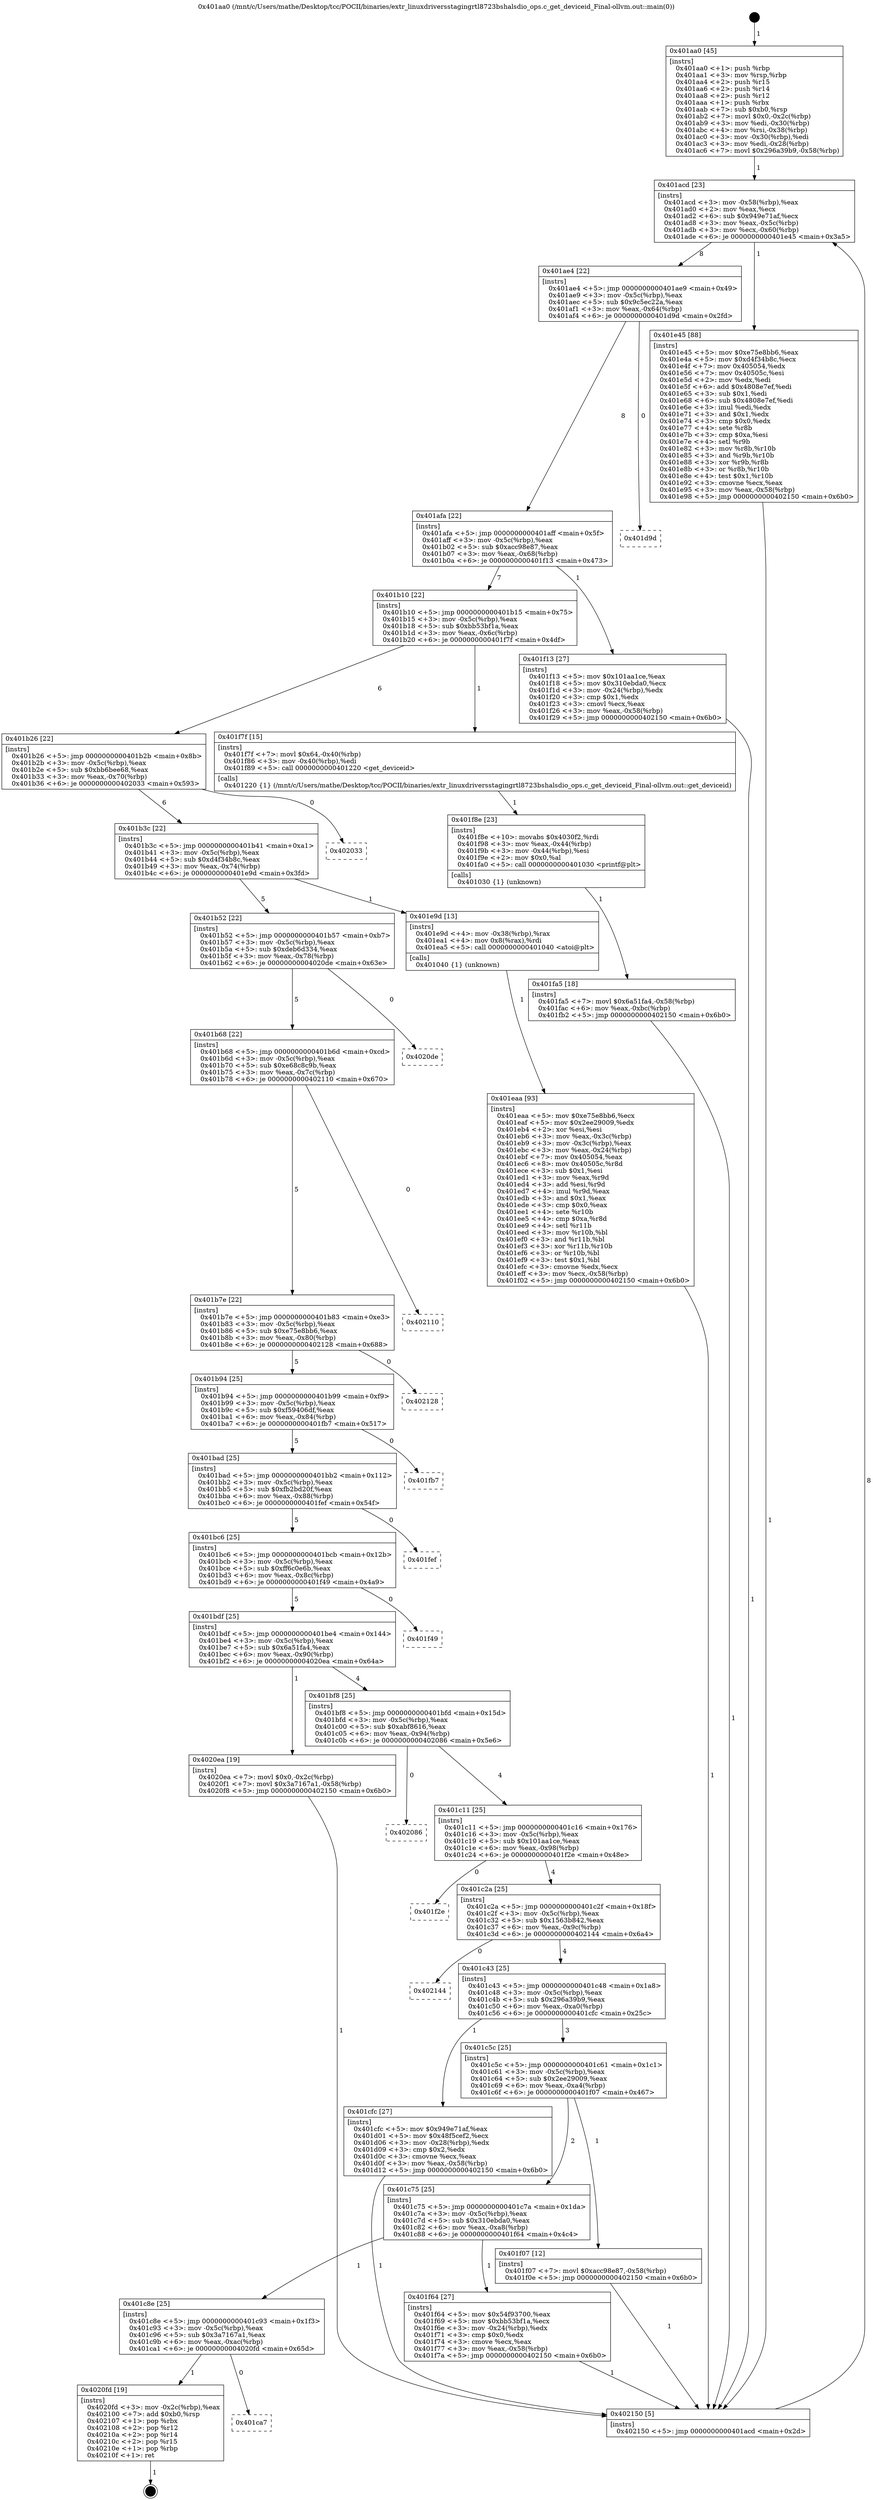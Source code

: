 digraph "0x401aa0" {
  label = "0x401aa0 (/mnt/c/Users/mathe/Desktop/tcc/POCII/binaries/extr_linuxdriversstagingrtl8723bshalsdio_ops.c_get_deviceid_Final-ollvm.out::main(0))"
  labelloc = "t"
  node[shape=record]

  Entry [label="",width=0.3,height=0.3,shape=circle,fillcolor=black,style=filled]
  "0x401acd" [label="{
     0x401acd [23]\l
     | [instrs]\l
     &nbsp;&nbsp;0x401acd \<+3\>: mov -0x58(%rbp),%eax\l
     &nbsp;&nbsp;0x401ad0 \<+2\>: mov %eax,%ecx\l
     &nbsp;&nbsp;0x401ad2 \<+6\>: sub $0x949e71af,%ecx\l
     &nbsp;&nbsp;0x401ad8 \<+3\>: mov %eax,-0x5c(%rbp)\l
     &nbsp;&nbsp;0x401adb \<+3\>: mov %ecx,-0x60(%rbp)\l
     &nbsp;&nbsp;0x401ade \<+6\>: je 0000000000401e45 \<main+0x3a5\>\l
  }"]
  "0x401e45" [label="{
     0x401e45 [88]\l
     | [instrs]\l
     &nbsp;&nbsp;0x401e45 \<+5\>: mov $0xe75e8bb6,%eax\l
     &nbsp;&nbsp;0x401e4a \<+5\>: mov $0xd4f34b8c,%ecx\l
     &nbsp;&nbsp;0x401e4f \<+7\>: mov 0x405054,%edx\l
     &nbsp;&nbsp;0x401e56 \<+7\>: mov 0x40505c,%esi\l
     &nbsp;&nbsp;0x401e5d \<+2\>: mov %edx,%edi\l
     &nbsp;&nbsp;0x401e5f \<+6\>: add $0x4808e7ef,%edi\l
     &nbsp;&nbsp;0x401e65 \<+3\>: sub $0x1,%edi\l
     &nbsp;&nbsp;0x401e68 \<+6\>: sub $0x4808e7ef,%edi\l
     &nbsp;&nbsp;0x401e6e \<+3\>: imul %edi,%edx\l
     &nbsp;&nbsp;0x401e71 \<+3\>: and $0x1,%edx\l
     &nbsp;&nbsp;0x401e74 \<+3\>: cmp $0x0,%edx\l
     &nbsp;&nbsp;0x401e77 \<+4\>: sete %r8b\l
     &nbsp;&nbsp;0x401e7b \<+3\>: cmp $0xa,%esi\l
     &nbsp;&nbsp;0x401e7e \<+4\>: setl %r9b\l
     &nbsp;&nbsp;0x401e82 \<+3\>: mov %r8b,%r10b\l
     &nbsp;&nbsp;0x401e85 \<+3\>: and %r9b,%r10b\l
     &nbsp;&nbsp;0x401e88 \<+3\>: xor %r9b,%r8b\l
     &nbsp;&nbsp;0x401e8b \<+3\>: or %r8b,%r10b\l
     &nbsp;&nbsp;0x401e8e \<+4\>: test $0x1,%r10b\l
     &nbsp;&nbsp;0x401e92 \<+3\>: cmovne %ecx,%eax\l
     &nbsp;&nbsp;0x401e95 \<+3\>: mov %eax,-0x58(%rbp)\l
     &nbsp;&nbsp;0x401e98 \<+5\>: jmp 0000000000402150 \<main+0x6b0\>\l
  }"]
  "0x401ae4" [label="{
     0x401ae4 [22]\l
     | [instrs]\l
     &nbsp;&nbsp;0x401ae4 \<+5\>: jmp 0000000000401ae9 \<main+0x49\>\l
     &nbsp;&nbsp;0x401ae9 \<+3\>: mov -0x5c(%rbp),%eax\l
     &nbsp;&nbsp;0x401aec \<+5\>: sub $0x9c5ec22a,%eax\l
     &nbsp;&nbsp;0x401af1 \<+3\>: mov %eax,-0x64(%rbp)\l
     &nbsp;&nbsp;0x401af4 \<+6\>: je 0000000000401d9d \<main+0x2fd\>\l
  }"]
  Exit [label="",width=0.3,height=0.3,shape=circle,fillcolor=black,style=filled,peripheries=2]
  "0x401d9d" [label="{
     0x401d9d\l
  }", style=dashed]
  "0x401afa" [label="{
     0x401afa [22]\l
     | [instrs]\l
     &nbsp;&nbsp;0x401afa \<+5\>: jmp 0000000000401aff \<main+0x5f\>\l
     &nbsp;&nbsp;0x401aff \<+3\>: mov -0x5c(%rbp),%eax\l
     &nbsp;&nbsp;0x401b02 \<+5\>: sub $0xacc98e87,%eax\l
     &nbsp;&nbsp;0x401b07 \<+3\>: mov %eax,-0x68(%rbp)\l
     &nbsp;&nbsp;0x401b0a \<+6\>: je 0000000000401f13 \<main+0x473\>\l
  }"]
  "0x401ca7" [label="{
     0x401ca7\l
  }", style=dashed]
  "0x401f13" [label="{
     0x401f13 [27]\l
     | [instrs]\l
     &nbsp;&nbsp;0x401f13 \<+5\>: mov $0x101aa1ce,%eax\l
     &nbsp;&nbsp;0x401f18 \<+5\>: mov $0x310ebda0,%ecx\l
     &nbsp;&nbsp;0x401f1d \<+3\>: mov -0x24(%rbp),%edx\l
     &nbsp;&nbsp;0x401f20 \<+3\>: cmp $0x1,%edx\l
     &nbsp;&nbsp;0x401f23 \<+3\>: cmovl %ecx,%eax\l
     &nbsp;&nbsp;0x401f26 \<+3\>: mov %eax,-0x58(%rbp)\l
     &nbsp;&nbsp;0x401f29 \<+5\>: jmp 0000000000402150 \<main+0x6b0\>\l
  }"]
  "0x401b10" [label="{
     0x401b10 [22]\l
     | [instrs]\l
     &nbsp;&nbsp;0x401b10 \<+5\>: jmp 0000000000401b15 \<main+0x75\>\l
     &nbsp;&nbsp;0x401b15 \<+3\>: mov -0x5c(%rbp),%eax\l
     &nbsp;&nbsp;0x401b18 \<+5\>: sub $0xbb53bf1a,%eax\l
     &nbsp;&nbsp;0x401b1d \<+3\>: mov %eax,-0x6c(%rbp)\l
     &nbsp;&nbsp;0x401b20 \<+6\>: je 0000000000401f7f \<main+0x4df\>\l
  }"]
  "0x4020fd" [label="{
     0x4020fd [19]\l
     | [instrs]\l
     &nbsp;&nbsp;0x4020fd \<+3\>: mov -0x2c(%rbp),%eax\l
     &nbsp;&nbsp;0x402100 \<+7\>: add $0xb0,%rsp\l
     &nbsp;&nbsp;0x402107 \<+1\>: pop %rbx\l
     &nbsp;&nbsp;0x402108 \<+2\>: pop %r12\l
     &nbsp;&nbsp;0x40210a \<+2\>: pop %r14\l
     &nbsp;&nbsp;0x40210c \<+2\>: pop %r15\l
     &nbsp;&nbsp;0x40210e \<+1\>: pop %rbp\l
     &nbsp;&nbsp;0x40210f \<+1\>: ret\l
  }"]
  "0x401f7f" [label="{
     0x401f7f [15]\l
     | [instrs]\l
     &nbsp;&nbsp;0x401f7f \<+7\>: movl $0x64,-0x40(%rbp)\l
     &nbsp;&nbsp;0x401f86 \<+3\>: mov -0x40(%rbp),%edi\l
     &nbsp;&nbsp;0x401f89 \<+5\>: call 0000000000401220 \<get_deviceid\>\l
     | [calls]\l
     &nbsp;&nbsp;0x401220 \{1\} (/mnt/c/Users/mathe/Desktop/tcc/POCII/binaries/extr_linuxdriversstagingrtl8723bshalsdio_ops.c_get_deviceid_Final-ollvm.out::get_deviceid)\l
  }"]
  "0x401b26" [label="{
     0x401b26 [22]\l
     | [instrs]\l
     &nbsp;&nbsp;0x401b26 \<+5\>: jmp 0000000000401b2b \<main+0x8b\>\l
     &nbsp;&nbsp;0x401b2b \<+3\>: mov -0x5c(%rbp),%eax\l
     &nbsp;&nbsp;0x401b2e \<+5\>: sub $0xbb6bee68,%eax\l
     &nbsp;&nbsp;0x401b33 \<+3\>: mov %eax,-0x70(%rbp)\l
     &nbsp;&nbsp;0x401b36 \<+6\>: je 0000000000402033 \<main+0x593\>\l
  }"]
  "0x401fa5" [label="{
     0x401fa5 [18]\l
     | [instrs]\l
     &nbsp;&nbsp;0x401fa5 \<+7\>: movl $0x6a51fa4,-0x58(%rbp)\l
     &nbsp;&nbsp;0x401fac \<+6\>: mov %eax,-0xbc(%rbp)\l
     &nbsp;&nbsp;0x401fb2 \<+5\>: jmp 0000000000402150 \<main+0x6b0\>\l
  }"]
  "0x402033" [label="{
     0x402033\l
  }", style=dashed]
  "0x401b3c" [label="{
     0x401b3c [22]\l
     | [instrs]\l
     &nbsp;&nbsp;0x401b3c \<+5\>: jmp 0000000000401b41 \<main+0xa1\>\l
     &nbsp;&nbsp;0x401b41 \<+3\>: mov -0x5c(%rbp),%eax\l
     &nbsp;&nbsp;0x401b44 \<+5\>: sub $0xd4f34b8c,%eax\l
     &nbsp;&nbsp;0x401b49 \<+3\>: mov %eax,-0x74(%rbp)\l
     &nbsp;&nbsp;0x401b4c \<+6\>: je 0000000000401e9d \<main+0x3fd\>\l
  }"]
  "0x401f8e" [label="{
     0x401f8e [23]\l
     | [instrs]\l
     &nbsp;&nbsp;0x401f8e \<+10\>: movabs $0x4030f2,%rdi\l
     &nbsp;&nbsp;0x401f98 \<+3\>: mov %eax,-0x44(%rbp)\l
     &nbsp;&nbsp;0x401f9b \<+3\>: mov -0x44(%rbp),%esi\l
     &nbsp;&nbsp;0x401f9e \<+2\>: mov $0x0,%al\l
     &nbsp;&nbsp;0x401fa0 \<+5\>: call 0000000000401030 \<printf@plt\>\l
     | [calls]\l
     &nbsp;&nbsp;0x401030 \{1\} (unknown)\l
  }"]
  "0x401e9d" [label="{
     0x401e9d [13]\l
     | [instrs]\l
     &nbsp;&nbsp;0x401e9d \<+4\>: mov -0x38(%rbp),%rax\l
     &nbsp;&nbsp;0x401ea1 \<+4\>: mov 0x8(%rax),%rdi\l
     &nbsp;&nbsp;0x401ea5 \<+5\>: call 0000000000401040 \<atoi@plt\>\l
     | [calls]\l
     &nbsp;&nbsp;0x401040 \{1\} (unknown)\l
  }"]
  "0x401b52" [label="{
     0x401b52 [22]\l
     | [instrs]\l
     &nbsp;&nbsp;0x401b52 \<+5\>: jmp 0000000000401b57 \<main+0xb7\>\l
     &nbsp;&nbsp;0x401b57 \<+3\>: mov -0x5c(%rbp),%eax\l
     &nbsp;&nbsp;0x401b5a \<+5\>: sub $0xdeb6d334,%eax\l
     &nbsp;&nbsp;0x401b5f \<+3\>: mov %eax,-0x78(%rbp)\l
     &nbsp;&nbsp;0x401b62 \<+6\>: je 00000000004020de \<main+0x63e\>\l
  }"]
  "0x401c8e" [label="{
     0x401c8e [25]\l
     | [instrs]\l
     &nbsp;&nbsp;0x401c8e \<+5\>: jmp 0000000000401c93 \<main+0x1f3\>\l
     &nbsp;&nbsp;0x401c93 \<+3\>: mov -0x5c(%rbp),%eax\l
     &nbsp;&nbsp;0x401c96 \<+5\>: sub $0x3a7167a1,%eax\l
     &nbsp;&nbsp;0x401c9b \<+6\>: mov %eax,-0xac(%rbp)\l
     &nbsp;&nbsp;0x401ca1 \<+6\>: je 00000000004020fd \<main+0x65d\>\l
  }"]
  "0x4020de" [label="{
     0x4020de\l
  }", style=dashed]
  "0x401b68" [label="{
     0x401b68 [22]\l
     | [instrs]\l
     &nbsp;&nbsp;0x401b68 \<+5\>: jmp 0000000000401b6d \<main+0xcd\>\l
     &nbsp;&nbsp;0x401b6d \<+3\>: mov -0x5c(%rbp),%eax\l
     &nbsp;&nbsp;0x401b70 \<+5\>: sub $0xe68c8c9b,%eax\l
     &nbsp;&nbsp;0x401b75 \<+3\>: mov %eax,-0x7c(%rbp)\l
     &nbsp;&nbsp;0x401b78 \<+6\>: je 0000000000402110 \<main+0x670\>\l
  }"]
  "0x401f64" [label="{
     0x401f64 [27]\l
     | [instrs]\l
     &nbsp;&nbsp;0x401f64 \<+5\>: mov $0x54f93700,%eax\l
     &nbsp;&nbsp;0x401f69 \<+5\>: mov $0xbb53bf1a,%ecx\l
     &nbsp;&nbsp;0x401f6e \<+3\>: mov -0x24(%rbp),%edx\l
     &nbsp;&nbsp;0x401f71 \<+3\>: cmp $0x0,%edx\l
     &nbsp;&nbsp;0x401f74 \<+3\>: cmove %ecx,%eax\l
     &nbsp;&nbsp;0x401f77 \<+3\>: mov %eax,-0x58(%rbp)\l
     &nbsp;&nbsp;0x401f7a \<+5\>: jmp 0000000000402150 \<main+0x6b0\>\l
  }"]
  "0x402110" [label="{
     0x402110\l
  }", style=dashed]
  "0x401b7e" [label="{
     0x401b7e [22]\l
     | [instrs]\l
     &nbsp;&nbsp;0x401b7e \<+5\>: jmp 0000000000401b83 \<main+0xe3\>\l
     &nbsp;&nbsp;0x401b83 \<+3\>: mov -0x5c(%rbp),%eax\l
     &nbsp;&nbsp;0x401b86 \<+5\>: sub $0xe75e8bb6,%eax\l
     &nbsp;&nbsp;0x401b8b \<+3\>: mov %eax,-0x80(%rbp)\l
     &nbsp;&nbsp;0x401b8e \<+6\>: je 0000000000402128 \<main+0x688\>\l
  }"]
  "0x401c75" [label="{
     0x401c75 [25]\l
     | [instrs]\l
     &nbsp;&nbsp;0x401c75 \<+5\>: jmp 0000000000401c7a \<main+0x1da\>\l
     &nbsp;&nbsp;0x401c7a \<+3\>: mov -0x5c(%rbp),%eax\l
     &nbsp;&nbsp;0x401c7d \<+5\>: sub $0x310ebda0,%eax\l
     &nbsp;&nbsp;0x401c82 \<+6\>: mov %eax,-0xa8(%rbp)\l
     &nbsp;&nbsp;0x401c88 \<+6\>: je 0000000000401f64 \<main+0x4c4\>\l
  }"]
  "0x402128" [label="{
     0x402128\l
  }", style=dashed]
  "0x401b94" [label="{
     0x401b94 [25]\l
     | [instrs]\l
     &nbsp;&nbsp;0x401b94 \<+5\>: jmp 0000000000401b99 \<main+0xf9\>\l
     &nbsp;&nbsp;0x401b99 \<+3\>: mov -0x5c(%rbp),%eax\l
     &nbsp;&nbsp;0x401b9c \<+5\>: sub $0xf59406df,%eax\l
     &nbsp;&nbsp;0x401ba1 \<+6\>: mov %eax,-0x84(%rbp)\l
     &nbsp;&nbsp;0x401ba7 \<+6\>: je 0000000000401fb7 \<main+0x517\>\l
  }"]
  "0x401f07" [label="{
     0x401f07 [12]\l
     | [instrs]\l
     &nbsp;&nbsp;0x401f07 \<+7\>: movl $0xacc98e87,-0x58(%rbp)\l
     &nbsp;&nbsp;0x401f0e \<+5\>: jmp 0000000000402150 \<main+0x6b0\>\l
  }"]
  "0x401fb7" [label="{
     0x401fb7\l
  }", style=dashed]
  "0x401bad" [label="{
     0x401bad [25]\l
     | [instrs]\l
     &nbsp;&nbsp;0x401bad \<+5\>: jmp 0000000000401bb2 \<main+0x112\>\l
     &nbsp;&nbsp;0x401bb2 \<+3\>: mov -0x5c(%rbp),%eax\l
     &nbsp;&nbsp;0x401bb5 \<+5\>: sub $0xfb2bd20f,%eax\l
     &nbsp;&nbsp;0x401bba \<+6\>: mov %eax,-0x88(%rbp)\l
     &nbsp;&nbsp;0x401bc0 \<+6\>: je 0000000000401fef \<main+0x54f\>\l
  }"]
  "0x401eaa" [label="{
     0x401eaa [93]\l
     | [instrs]\l
     &nbsp;&nbsp;0x401eaa \<+5\>: mov $0xe75e8bb6,%ecx\l
     &nbsp;&nbsp;0x401eaf \<+5\>: mov $0x2ee29009,%edx\l
     &nbsp;&nbsp;0x401eb4 \<+2\>: xor %esi,%esi\l
     &nbsp;&nbsp;0x401eb6 \<+3\>: mov %eax,-0x3c(%rbp)\l
     &nbsp;&nbsp;0x401eb9 \<+3\>: mov -0x3c(%rbp),%eax\l
     &nbsp;&nbsp;0x401ebc \<+3\>: mov %eax,-0x24(%rbp)\l
     &nbsp;&nbsp;0x401ebf \<+7\>: mov 0x405054,%eax\l
     &nbsp;&nbsp;0x401ec6 \<+8\>: mov 0x40505c,%r8d\l
     &nbsp;&nbsp;0x401ece \<+3\>: sub $0x1,%esi\l
     &nbsp;&nbsp;0x401ed1 \<+3\>: mov %eax,%r9d\l
     &nbsp;&nbsp;0x401ed4 \<+3\>: add %esi,%r9d\l
     &nbsp;&nbsp;0x401ed7 \<+4\>: imul %r9d,%eax\l
     &nbsp;&nbsp;0x401edb \<+3\>: and $0x1,%eax\l
     &nbsp;&nbsp;0x401ede \<+3\>: cmp $0x0,%eax\l
     &nbsp;&nbsp;0x401ee1 \<+4\>: sete %r10b\l
     &nbsp;&nbsp;0x401ee5 \<+4\>: cmp $0xa,%r8d\l
     &nbsp;&nbsp;0x401ee9 \<+4\>: setl %r11b\l
     &nbsp;&nbsp;0x401eed \<+3\>: mov %r10b,%bl\l
     &nbsp;&nbsp;0x401ef0 \<+3\>: and %r11b,%bl\l
     &nbsp;&nbsp;0x401ef3 \<+3\>: xor %r11b,%r10b\l
     &nbsp;&nbsp;0x401ef6 \<+3\>: or %r10b,%bl\l
     &nbsp;&nbsp;0x401ef9 \<+3\>: test $0x1,%bl\l
     &nbsp;&nbsp;0x401efc \<+3\>: cmovne %edx,%ecx\l
     &nbsp;&nbsp;0x401eff \<+3\>: mov %ecx,-0x58(%rbp)\l
     &nbsp;&nbsp;0x401f02 \<+5\>: jmp 0000000000402150 \<main+0x6b0\>\l
  }"]
  "0x401fef" [label="{
     0x401fef\l
  }", style=dashed]
  "0x401bc6" [label="{
     0x401bc6 [25]\l
     | [instrs]\l
     &nbsp;&nbsp;0x401bc6 \<+5\>: jmp 0000000000401bcb \<main+0x12b\>\l
     &nbsp;&nbsp;0x401bcb \<+3\>: mov -0x5c(%rbp),%eax\l
     &nbsp;&nbsp;0x401bce \<+5\>: sub $0xff6c0e6b,%eax\l
     &nbsp;&nbsp;0x401bd3 \<+6\>: mov %eax,-0x8c(%rbp)\l
     &nbsp;&nbsp;0x401bd9 \<+6\>: je 0000000000401f49 \<main+0x4a9\>\l
  }"]
  "0x401aa0" [label="{
     0x401aa0 [45]\l
     | [instrs]\l
     &nbsp;&nbsp;0x401aa0 \<+1\>: push %rbp\l
     &nbsp;&nbsp;0x401aa1 \<+3\>: mov %rsp,%rbp\l
     &nbsp;&nbsp;0x401aa4 \<+2\>: push %r15\l
     &nbsp;&nbsp;0x401aa6 \<+2\>: push %r14\l
     &nbsp;&nbsp;0x401aa8 \<+2\>: push %r12\l
     &nbsp;&nbsp;0x401aaa \<+1\>: push %rbx\l
     &nbsp;&nbsp;0x401aab \<+7\>: sub $0xb0,%rsp\l
     &nbsp;&nbsp;0x401ab2 \<+7\>: movl $0x0,-0x2c(%rbp)\l
     &nbsp;&nbsp;0x401ab9 \<+3\>: mov %edi,-0x30(%rbp)\l
     &nbsp;&nbsp;0x401abc \<+4\>: mov %rsi,-0x38(%rbp)\l
     &nbsp;&nbsp;0x401ac0 \<+3\>: mov -0x30(%rbp),%edi\l
     &nbsp;&nbsp;0x401ac3 \<+3\>: mov %edi,-0x28(%rbp)\l
     &nbsp;&nbsp;0x401ac6 \<+7\>: movl $0x296a39b9,-0x58(%rbp)\l
  }"]
  "0x401f49" [label="{
     0x401f49\l
  }", style=dashed]
  "0x401bdf" [label="{
     0x401bdf [25]\l
     | [instrs]\l
     &nbsp;&nbsp;0x401bdf \<+5\>: jmp 0000000000401be4 \<main+0x144\>\l
     &nbsp;&nbsp;0x401be4 \<+3\>: mov -0x5c(%rbp),%eax\l
     &nbsp;&nbsp;0x401be7 \<+5\>: sub $0x6a51fa4,%eax\l
     &nbsp;&nbsp;0x401bec \<+6\>: mov %eax,-0x90(%rbp)\l
     &nbsp;&nbsp;0x401bf2 \<+6\>: je 00000000004020ea \<main+0x64a\>\l
  }"]
  "0x402150" [label="{
     0x402150 [5]\l
     | [instrs]\l
     &nbsp;&nbsp;0x402150 \<+5\>: jmp 0000000000401acd \<main+0x2d\>\l
  }"]
  "0x4020ea" [label="{
     0x4020ea [19]\l
     | [instrs]\l
     &nbsp;&nbsp;0x4020ea \<+7\>: movl $0x0,-0x2c(%rbp)\l
     &nbsp;&nbsp;0x4020f1 \<+7\>: movl $0x3a7167a1,-0x58(%rbp)\l
     &nbsp;&nbsp;0x4020f8 \<+5\>: jmp 0000000000402150 \<main+0x6b0\>\l
  }"]
  "0x401bf8" [label="{
     0x401bf8 [25]\l
     | [instrs]\l
     &nbsp;&nbsp;0x401bf8 \<+5\>: jmp 0000000000401bfd \<main+0x15d\>\l
     &nbsp;&nbsp;0x401bfd \<+3\>: mov -0x5c(%rbp),%eax\l
     &nbsp;&nbsp;0x401c00 \<+5\>: sub $0xabf8616,%eax\l
     &nbsp;&nbsp;0x401c05 \<+6\>: mov %eax,-0x94(%rbp)\l
     &nbsp;&nbsp;0x401c0b \<+6\>: je 0000000000402086 \<main+0x5e6\>\l
  }"]
  "0x401c5c" [label="{
     0x401c5c [25]\l
     | [instrs]\l
     &nbsp;&nbsp;0x401c5c \<+5\>: jmp 0000000000401c61 \<main+0x1c1\>\l
     &nbsp;&nbsp;0x401c61 \<+3\>: mov -0x5c(%rbp),%eax\l
     &nbsp;&nbsp;0x401c64 \<+5\>: sub $0x2ee29009,%eax\l
     &nbsp;&nbsp;0x401c69 \<+6\>: mov %eax,-0xa4(%rbp)\l
     &nbsp;&nbsp;0x401c6f \<+6\>: je 0000000000401f07 \<main+0x467\>\l
  }"]
  "0x402086" [label="{
     0x402086\l
  }", style=dashed]
  "0x401c11" [label="{
     0x401c11 [25]\l
     | [instrs]\l
     &nbsp;&nbsp;0x401c11 \<+5\>: jmp 0000000000401c16 \<main+0x176\>\l
     &nbsp;&nbsp;0x401c16 \<+3\>: mov -0x5c(%rbp),%eax\l
     &nbsp;&nbsp;0x401c19 \<+5\>: sub $0x101aa1ce,%eax\l
     &nbsp;&nbsp;0x401c1e \<+6\>: mov %eax,-0x98(%rbp)\l
     &nbsp;&nbsp;0x401c24 \<+6\>: je 0000000000401f2e \<main+0x48e\>\l
  }"]
  "0x401cfc" [label="{
     0x401cfc [27]\l
     | [instrs]\l
     &nbsp;&nbsp;0x401cfc \<+5\>: mov $0x949e71af,%eax\l
     &nbsp;&nbsp;0x401d01 \<+5\>: mov $0x48f5cef2,%ecx\l
     &nbsp;&nbsp;0x401d06 \<+3\>: mov -0x28(%rbp),%edx\l
     &nbsp;&nbsp;0x401d09 \<+3\>: cmp $0x2,%edx\l
     &nbsp;&nbsp;0x401d0c \<+3\>: cmovne %ecx,%eax\l
     &nbsp;&nbsp;0x401d0f \<+3\>: mov %eax,-0x58(%rbp)\l
     &nbsp;&nbsp;0x401d12 \<+5\>: jmp 0000000000402150 \<main+0x6b0\>\l
  }"]
  "0x401f2e" [label="{
     0x401f2e\l
  }", style=dashed]
  "0x401c2a" [label="{
     0x401c2a [25]\l
     | [instrs]\l
     &nbsp;&nbsp;0x401c2a \<+5\>: jmp 0000000000401c2f \<main+0x18f\>\l
     &nbsp;&nbsp;0x401c2f \<+3\>: mov -0x5c(%rbp),%eax\l
     &nbsp;&nbsp;0x401c32 \<+5\>: sub $0x1563b842,%eax\l
     &nbsp;&nbsp;0x401c37 \<+6\>: mov %eax,-0x9c(%rbp)\l
     &nbsp;&nbsp;0x401c3d \<+6\>: je 0000000000402144 \<main+0x6a4\>\l
  }"]
  "0x401c43" [label="{
     0x401c43 [25]\l
     | [instrs]\l
     &nbsp;&nbsp;0x401c43 \<+5\>: jmp 0000000000401c48 \<main+0x1a8\>\l
     &nbsp;&nbsp;0x401c48 \<+3\>: mov -0x5c(%rbp),%eax\l
     &nbsp;&nbsp;0x401c4b \<+5\>: sub $0x296a39b9,%eax\l
     &nbsp;&nbsp;0x401c50 \<+6\>: mov %eax,-0xa0(%rbp)\l
     &nbsp;&nbsp;0x401c56 \<+6\>: je 0000000000401cfc \<main+0x25c\>\l
  }"]
  "0x402144" [label="{
     0x402144\l
  }", style=dashed]
  Entry -> "0x401aa0" [label=" 1"]
  "0x401acd" -> "0x401e45" [label=" 1"]
  "0x401acd" -> "0x401ae4" [label=" 8"]
  "0x4020fd" -> Exit [label=" 1"]
  "0x401ae4" -> "0x401d9d" [label=" 0"]
  "0x401ae4" -> "0x401afa" [label=" 8"]
  "0x401c8e" -> "0x401ca7" [label=" 0"]
  "0x401afa" -> "0x401f13" [label=" 1"]
  "0x401afa" -> "0x401b10" [label=" 7"]
  "0x401c8e" -> "0x4020fd" [label=" 1"]
  "0x401b10" -> "0x401f7f" [label=" 1"]
  "0x401b10" -> "0x401b26" [label=" 6"]
  "0x4020ea" -> "0x402150" [label=" 1"]
  "0x401b26" -> "0x402033" [label=" 0"]
  "0x401b26" -> "0x401b3c" [label=" 6"]
  "0x401fa5" -> "0x402150" [label=" 1"]
  "0x401b3c" -> "0x401e9d" [label=" 1"]
  "0x401b3c" -> "0x401b52" [label=" 5"]
  "0x401f8e" -> "0x401fa5" [label=" 1"]
  "0x401b52" -> "0x4020de" [label=" 0"]
  "0x401b52" -> "0x401b68" [label=" 5"]
  "0x401f7f" -> "0x401f8e" [label=" 1"]
  "0x401b68" -> "0x402110" [label=" 0"]
  "0x401b68" -> "0x401b7e" [label=" 5"]
  "0x401f64" -> "0x402150" [label=" 1"]
  "0x401b7e" -> "0x402128" [label=" 0"]
  "0x401b7e" -> "0x401b94" [label=" 5"]
  "0x401c75" -> "0x401f64" [label=" 1"]
  "0x401b94" -> "0x401fb7" [label=" 0"]
  "0x401b94" -> "0x401bad" [label=" 5"]
  "0x401c75" -> "0x401c8e" [label=" 1"]
  "0x401bad" -> "0x401fef" [label=" 0"]
  "0x401bad" -> "0x401bc6" [label=" 5"]
  "0x401f07" -> "0x402150" [label=" 1"]
  "0x401bc6" -> "0x401f49" [label=" 0"]
  "0x401bc6" -> "0x401bdf" [label=" 5"]
  "0x401c5c" -> "0x401c75" [label=" 2"]
  "0x401bdf" -> "0x4020ea" [label=" 1"]
  "0x401bdf" -> "0x401bf8" [label=" 4"]
  "0x401c5c" -> "0x401f07" [label=" 1"]
  "0x401bf8" -> "0x402086" [label=" 0"]
  "0x401bf8" -> "0x401c11" [label=" 4"]
  "0x401f13" -> "0x402150" [label=" 1"]
  "0x401c11" -> "0x401f2e" [label=" 0"]
  "0x401c11" -> "0x401c2a" [label=" 4"]
  "0x401eaa" -> "0x402150" [label=" 1"]
  "0x401c2a" -> "0x402144" [label=" 0"]
  "0x401c2a" -> "0x401c43" [label=" 4"]
  "0x401e9d" -> "0x401eaa" [label=" 1"]
  "0x401c43" -> "0x401cfc" [label=" 1"]
  "0x401c43" -> "0x401c5c" [label=" 3"]
  "0x401cfc" -> "0x402150" [label=" 1"]
  "0x401aa0" -> "0x401acd" [label=" 1"]
  "0x402150" -> "0x401acd" [label=" 8"]
  "0x401e45" -> "0x402150" [label=" 1"]
}
